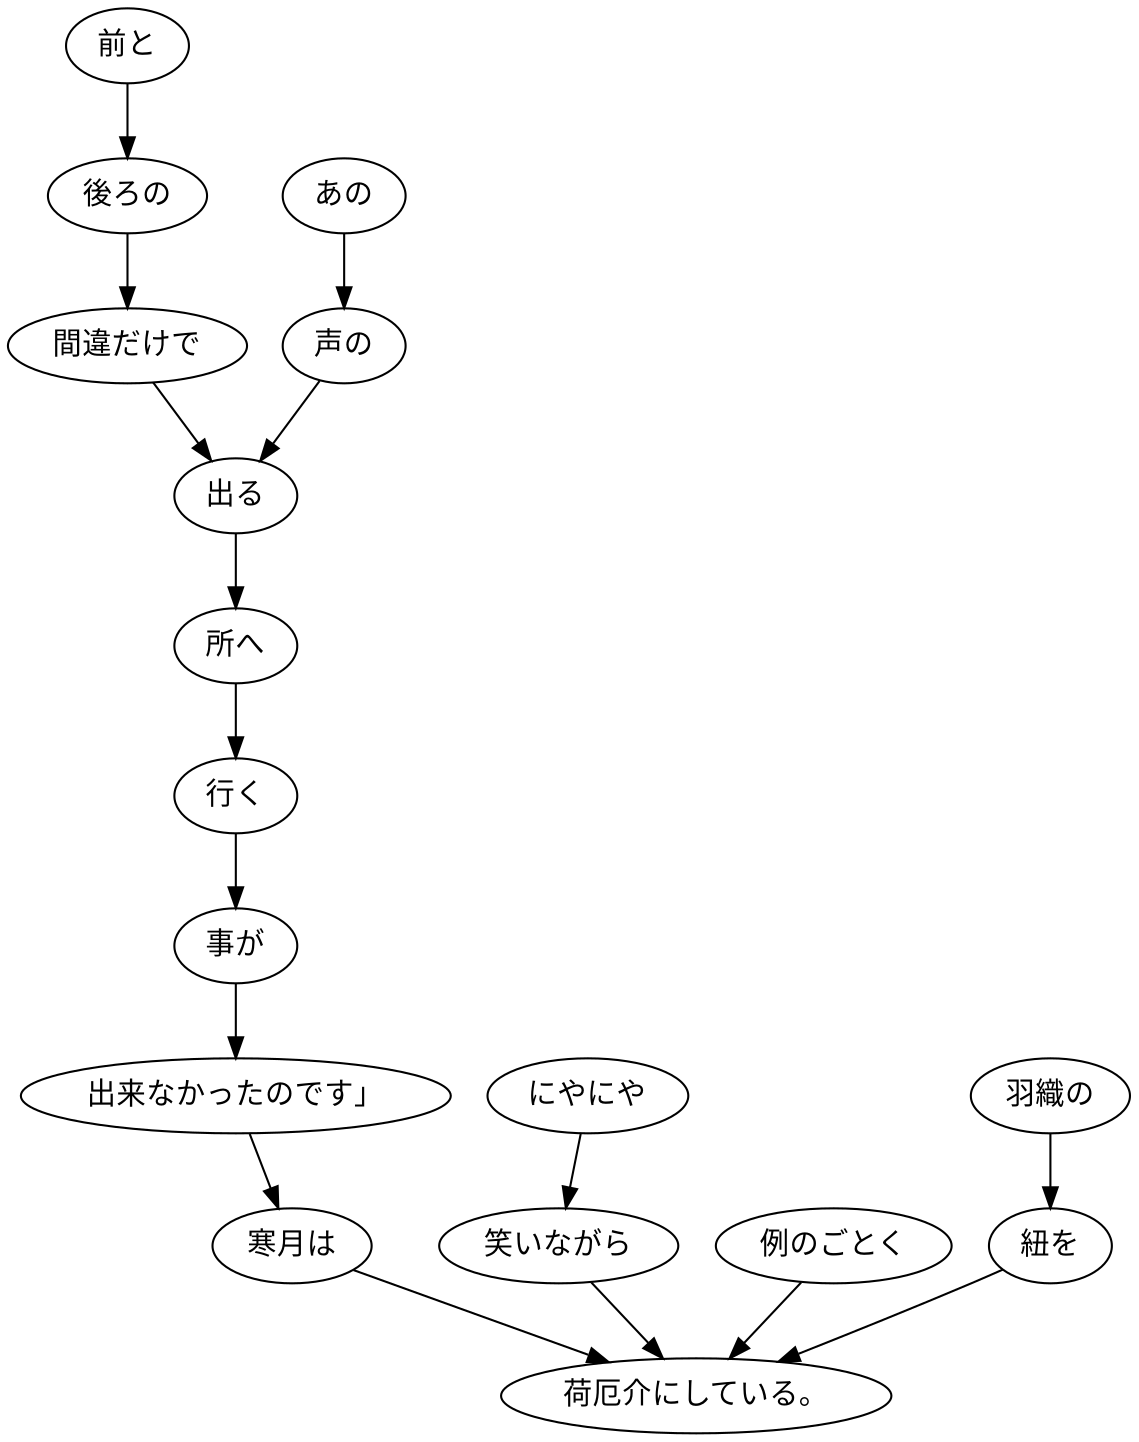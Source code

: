 digraph graph1146 {
	node0 [label="前と"];
	node1 [label="後ろの"];
	node2 [label="間違だけで"];
	node3 [label="あの"];
	node4 [label="声の"];
	node5 [label="出る"];
	node6 [label="所へ"];
	node7 [label="行く"];
	node8 [label="事が"];
	node9 [label="出来なかったのです」"];
	node10 [label="寒月は"];
	node11 [label="にやにや"];
	node12 [label="笑いながら"];
	node13 [label="例のごとく"];
	node14 [label="羽織の"];
	node15 [label="紐を"];
	node16 [label="荷厄介にしている。"];
	node0 -> node1;
	node1 -> node2;
	node2 -> node5;
	node3 -> node4;
	node4 -> node5;
	node5 -> node6;
	node6 -> node7;
	node7 -> node8;
	node8 -> node9;
	node9 -> node10;
	node10 -> node16;
	node11 -> node12;
	node12 -> node16;
	node13 -> node16;
	node14 -> node15;
	node15 -> node16;
}
